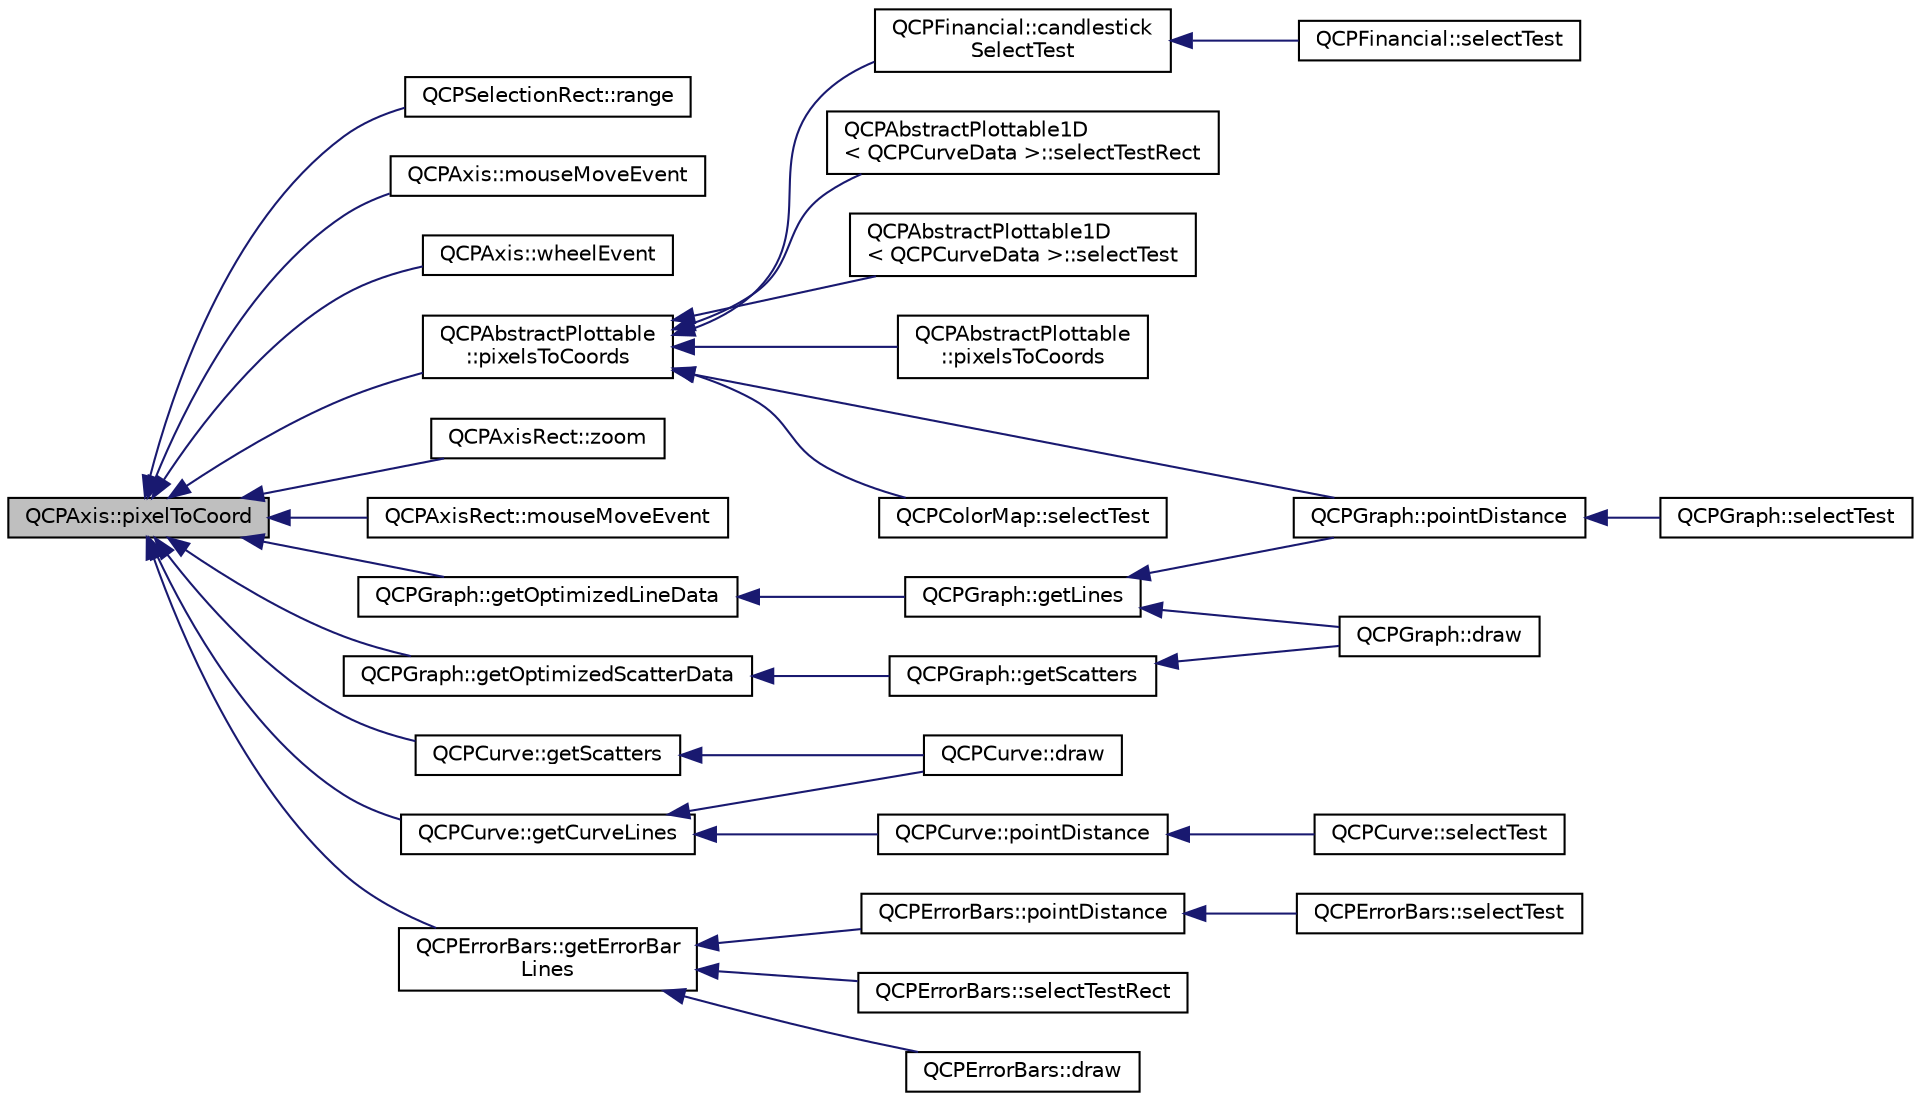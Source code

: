digraph "QCPAxis::pixelToCoord"
{
  edge [fontname="Helvetica",fontsize="10",labelfontname="Helvetica",labelfontsize="10"];
  node [fontname="Helvetica",fontsize="10",shape=record];
  rankdir="LR";
  Node454 [label="QCPAxis::pixelToCoord",height=0.2,width=0.4,color="black", fillcolor="grey75", style="filled", fontcolor="black"];
  Node454 -> Node455 [dir="back",color="midnightblue",fontsize="10",style="solid",fontname="Helvetica"];
  Node455 [label="QCPSelectionRect::range",height=0.2,width=0.4,color="black", fillcolor="white", style="filled",URL="$class_q_c_p_selection_rect.html#a23ab082ffa04be1dbf9afb9e633ab815"];
  Node454 -> Node456 [dir="back",color="midnightblue",fontsize="10",style="solid",fontname="Helvetica"];
  Node456 [label="QCPAxis::mouseMoveEvent",height=0.2,width=0.4,color="black", fillcolor="white", style="filled",URL="$class_q_c_p_axis.html#a2a89a13440eec099fc2327c2672be0cd"];
  Node454 -> Node457 [dir="back",color="midnightblue",fontsize="10",style="solid",fontname="Helvetica"];
  Node457 [label="QCPAxis::wheelEvent",height=0.2,width=0.4,color="black", fillcolor="white", style="filled",URL="$class_q_c_p_axis.html#a71643d27524a843230b5ba68085b3d9b"];
  Node454 -> Node458 [dir="back",color="midnightblue",fontsize="10",style="solid",fontname="Helvetica"];
  Node458 [label="QCPAbstractPlottable\l::pixelsToCoords",height=0.2,width=0.4,color="black", fillcolor="white", style="filled",URL="$class_q_c_p_abstract_plottable.html#a3903c1120ab5c27e7fa46b597ef267bd"];
  Node458 -> Node459 [dir="back",color="midnightblue",fontsize="10",style="solid",fontname="Helvetica"];
  Node459 [label="QCPAbstractPlottable1D\l\< QCPCurveData \>::selectTestRect",height=0.2,width=0.4,color="black", fillcolor="white", style="filled",URL="$class_q_c_p_abstract_plottable1_d.html#a22377bf6e57ab7eedbc9e489250c6ded"];
  Node458 -> Node460 [dir="back",color="midnightblue",fontsize="10",style="solid",fontname="Helvetica"];
  Node460 [label="QCPAbstractPlottable1D\l\< QCPCurveData \>::selectTest",height=0.2,width=0.4,color="black", fillcolor="white", style="filled",URL="$class_q_c_p_abstract_plottable1_d.html#a4611b43bcb6441b2154eb4f4e0a33db2"];
  Node458 -> Node461 [dir="back",color="midnightblue",fontsize="10",style="solid",fontname="Helvetica"];
  Node461 [label="QCPAbstractPlottable\l::pixelsToCoords",height=0.2,width=0.4,color="black", fillcolor="white", style="filled",URL="$class_q_c_p_abstract_plottable.html#a28d32c0062b9450847851ffdee1c5f69"];
  Node458 -> Node462 [dir="back",color="midnightblue",fontsize="10",style="solid",fontname="Helvetica"];
  Node462 [label="QCPGraph::pointDistance",height=0.2,width=0.4,color="black", fillcolor="white", style="filled",URL="$class_q_c_p_graph.html#a89acf99c0b52b8eecb2438adf7ec0170"];
  Node462 -> Node463 [dir="back",color="midnightblue",fontsize="10",style="solid",fontname="Helvetica"];
  Node463 [label="QCPGraph::selectTest",height=0.2,width=0.4,color="black", fillcolor="white", style="filled",URL="$class_q_c_p_graph.html#a6d669d04462d272c6aa0e5f85846d673"];
  Node458 -> Node464 [dir="back",color="midnightblue",fontsize="10",style="solid",fontname="Helvetica"];
  Node464 [label="QCPColorMap::selectTest",height=0.2,width=0.4,color="black", fillcolor="white", style="filled",URL="$class_q_c_p_color_map.html#afb4b843596addf58096082827a9e3450"];
  Node458 -> Node465 [dir="back",color="midnightblue",fontsize="10",style="solid",fontname="Helvetica"];
  Node465 [label="QCPFinancial::candlestick\lSelectTest",height=0.2,width=0.4,color="black", fillcolor="white", style="filled",URL="$class_q_c_p_financial.html#a9783e91a33fd08a402b1a3821d43e471"];
  Node465 -> Node466 [dir="back",color="midnightblue",fontsize="10",style="solid",fontname="Helvetica"];
  Node466 [label="QCPFinancial::selectTest",height=0.2,width=0.4,color="black", fillcolor="white", style="filled",URL="$class_q_c_p_financial.html#aac8e91622ac58330fa9ce81cc8fd40ee"];
  Node454 -> Node467 [dir="back",color="midnightblue",fontsize="10",style="solid",fontname="Helvetica"];
  Node467 [label="QCPAxisRect::zoom",height=0.2,width=0.4,color="black", fillcolor="white", style="filled",URL="$class_q_c_p_axis_rect.html#a6a39fb3aea60a8c503bdcb3f0477d2f6"];
  Node454 -> Node468 [dir="back",color="midnightblue",fontsize="10",style="solid",fontname="Helvetica"];
  Node468 [label="QCPAxisRect::mouseMoveEvent",height=0.2,width=0.4,color="black", fillcolor="white", style="filled",URL="$class_q_c_p_axis_rect.html#a9cd27ad8c5cfb49aefd9dbb30def4beb"];
  Node454 -> Node469 [dir="back",color="midnightblue",fontsize="10",style="solid",fontname="Helvetica"];
  Node469 [label="QCPGraph::getOptimizedLineData",height=0.2,width=0.4,color="black", fillcolor="white", style="filled",URL="$class_q_c_p_graph.html#a1fed1c9d627d9d3b49a6206cc2e60fe1"];
  Node469 -> Node470 [dir="back",color="midnightblue",fontsize="10",style="solid",fontname="Helvetica"];
  Node470 [label="QCPGraph::getLines",height=0.2,width=0.4,color="black", fillcolor="white", style="filled",URL="$class_q_c_p_graph.html#a563c6da2126300a4d9d2bdee30dad040"];
  Node470 -> Node471 [dir="back",color="midnightblue",fontsize="10",style="solid",fontname="Helvetica"];
  Node471 [label="QCPGraph::draw",height=0.2,width=0.4,color="black", fillcolor="white", style="filled",URL="$class_q_c_p_graph.html#a2b0849598f06e834b43ce18cd13bcdc3"];
  Node470 -> Node462 [dir="back",color="midnightblue",fontsize="10",style="solid",fontname="Helvetica"];
  Node454 -> Node472 [dir="back",color="midnightblue",fontsize="10",style="solid",fontname="Helvetica"];
  Node472 [label="QCPGraph::getOptimizedScatterData",height=0.2,width=0.4,color="black", fillcolor="white", style="filled",URL="$class_q_c_p_graph.html#a5423245898537e375b9364cf26e89aea"];
  Node472 -> Node473 [dir="back",color="midnightblue",fontsize="10",style="solid",fontname="Helvetica"];
  Node473 [label="QCPGraph::getScatters",height=0.2,width=0.4,color="black", fillcolor="white", style="filled",URL="$class_q_c_p_graph.html#a9d7ba5904fdcaca413222335d4b283c3"];
  Node473 -> Node471 [dir="back",color="midnightblue",fontsize="10",style="solid",fontname="Helvetica"];
  Node454 -> Node474 [dir="back",color="midnightblue",fontsize="10",style="solid",fontname="Helvetica"];
  Node474 [label="QCPCurve::getCurveLines",height=0.2,width=0.4,color="black", fillcolor="white", style="filled",URL="$class_q_c_p_curve.html#aefca1e5127fae2d7ff65b9e921637c58"];
  Node474 -> Node475 [dir="back",color="midnightblue",fontsize="10",style="solid",fontname="Helvetica"];
  Node475 [label="QCPCurve::draw",height=0.2,width=0.4,color="black", fillcolor="white", style="filled",URL="$class_q_c_p_curve.html#ac199d41d23865cd68bd7b598308a4433"];
  Node474 -> Node476 [dir="back",color="midnightblue",fontsize="10",style="solid",fontname="Helvetica"];
  Node476 [label="QCPCurve::pointDistance",height=0.2,width=0.4,color="black", fillcolor="white", style="filled",URL="$class_q_c_p_curve.html#aa2c9c9c0e57f11f18a5cb7e47927157c"];
  Node476 -> Node477 [dir="back",color="midnightblue",fontsize="10",style="solid",fontname="Helvetica"];
  Node477 [label="QCPCurve::selectTest",height=0.2,width=0.4,color="black", fillcolor="white", style="filled",URL="$class_q_c_p_curve.html#a0ed9b7e6b4bc72010d6fcd974af46a8b"];
  Node454 -> Node478 [dir="back",color="midnightblue",fontsize="10",style="solid",fontname="Helvetica"];
  Node478 [label="QCPCurve::getScatters",height=0.2,width=0.4,color="black", fillcolor="white", style="filled",URL="$class_q_c_p_curve.html#a564c5fdc8409e3532b1322389a8434b8"];
  Node478 -> Node475 [dir="back",color="midnightblue",fontsize="10",style="solid",fontname="Helvetica"];
  Node454 -> Node479 [dir="back",color="midnightblue",fontsize="10",style="solid",fontname="Helvetica"];
  Node479 [label="QCPErrorBars::getErrorBar\lLines",height=0.2,width=0.4,color="black", fillcolor="white", style="filled",URL="$class_q_c_p_error_bars.html#abeea5ff0d66732bbfc9b74869d8c552e"];
  Node479 -> Node480 [dir="back",color="midnightblue",fontsize="10",style="solid",fontname="Helvetica"];
  Node480 [label="QCPErrorBars::selectTestRect",height=0.2,width=0.4,color="black", fillcolor="white", style="filled",URL="$class_q_c_p_error_bars.html#ad7c727736599dfb173f0952082e1a5b6"];
  Node479 -> Node481 [dir="back",color="midnightblue",fontsize="10",style="solid",fontname="Helvetica"];
  Node481 [label="QCPErrorBars::draw",height=0.2,width=0.4,color="black", fillcolor="white", style="filled",URL="$class_q_c_p_error_bars.html#a801e85931372abf2a1034bfb2eac5cd2"];
  Node479 -> Node482 [dir="back",color="midnightblue",fontsize="10",style="solid",fontname="Helvetica"];
  Node482 [label="QCPErrorBars::pointDistance",height=0.2,width=0.4,color="black", fillcolor="white", style="filled",URL="$class_q_c_p_error_bars.html#a8e904076bad643f43af28b95f21c1b88"];
  Node482 -> Node483 [dir="back",color="midnightblue",fontsize="10",style="solid",fontname="Helvetica"];
  Node483 [label="QCPErrorBars::selectTest",height=0.2,width=0.4,color="black", fillcolor="white", style="filled",URL="$class_q_c_p_error_bars.html#ac1b6675ef43e32547a3cbcf7b7ac46ed"];
}
